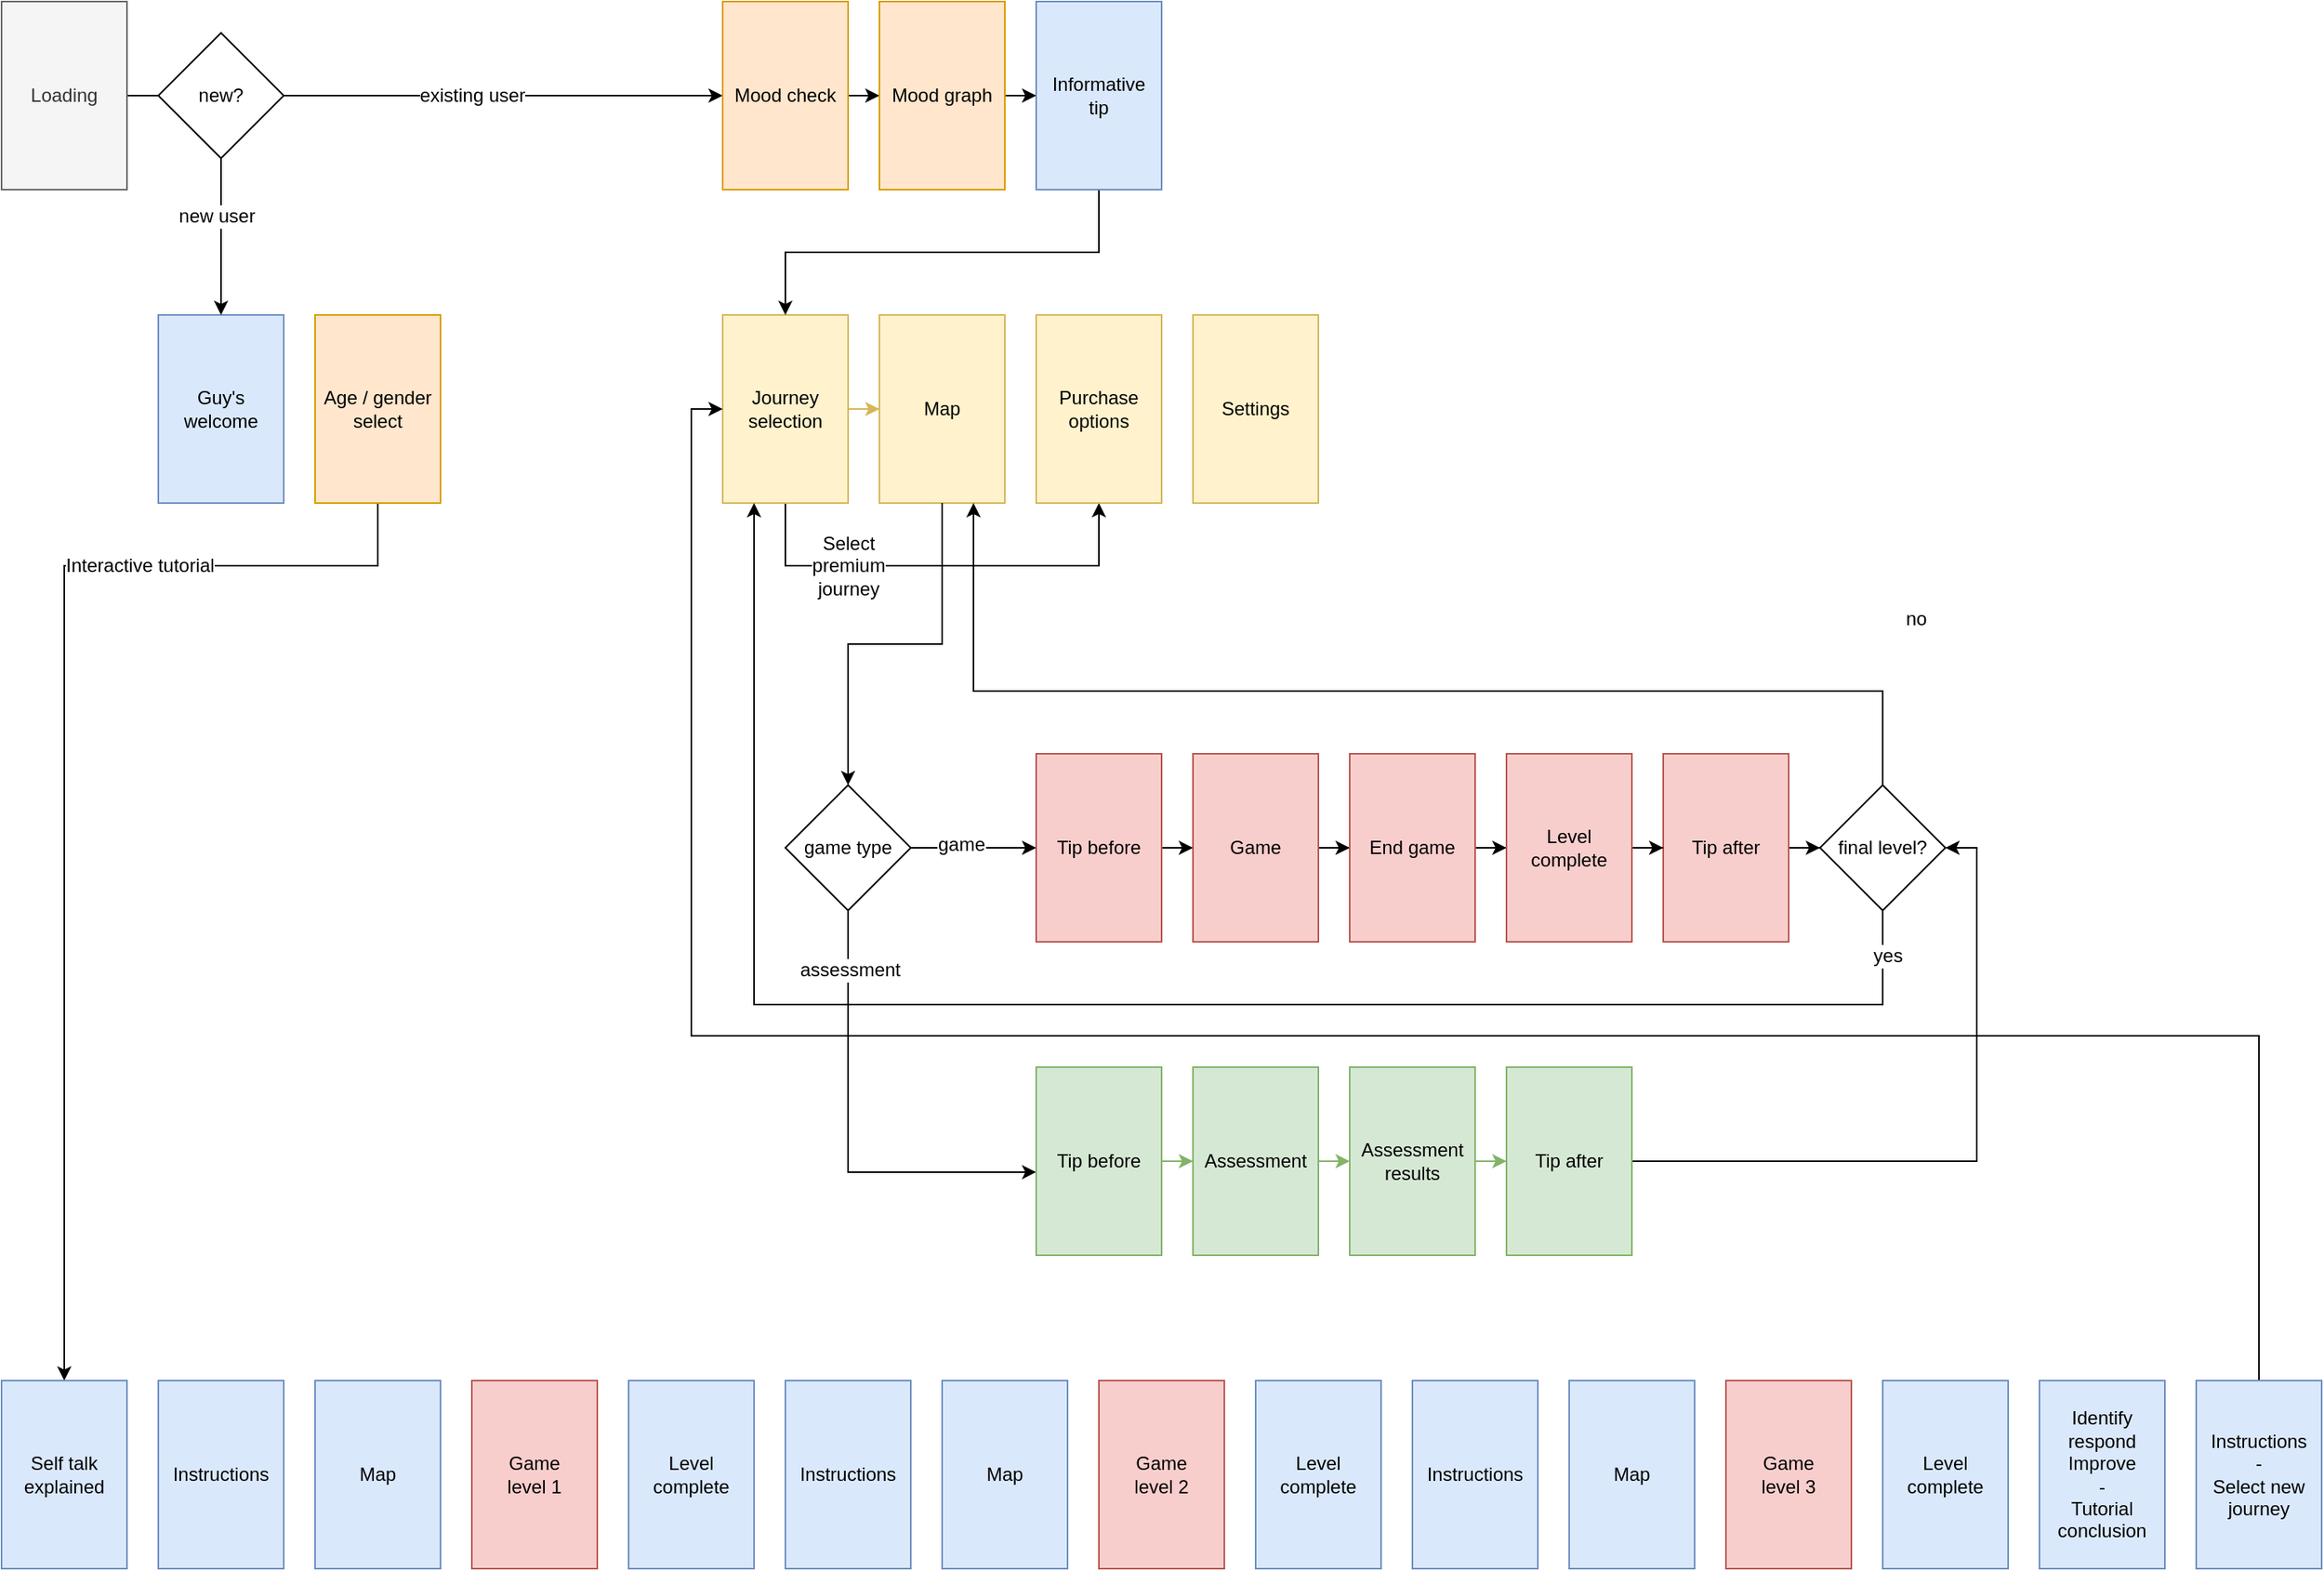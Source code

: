 <mxfile version="12.4.9" type="github">
  <diagram name="Page-1" id="74e2e168-ea6b-b213-b513-2b3c1d86103e">
    <mxGraphModel dx="2066" dy="1163" grid="1" gridSize="10" guides="1" tooltips="1" connect="1" arrows="1" fold="1" page="1" pageScale="1" pageWidth="1654" pageHeight="1169" background="#ffffff" math="0" shadow="0">
      <root>
        <mxCell id="0"/>
        <mxCell id="1" parent="0"/>
        <mxCell id="Qyx0SZewzcz1UNBTPxcF-4" value="&lt;span style=&quot;white-space: normal&quot;&gt;Guy&#39;s welcome&lt;/span&gt;" style="rounded=0;whiteSpace=wrap;html=1;fillColor=#dae8fc;strokeColor=#6c8ebf;" parent="1" vertex="1">
          <mxGeometry x="160" y="280" width="80" height="120" as="geometry"/>
        </mxCell>
        <mxCell id="Pnx3SqwYo2MF1gQzbyXF-21" style="edgeStyle=orthogonalEdgeStyle;rounded=0;orthogonalLoop=1;jettySize=auto;html=1;entryX=0.5;entryY=0;entryDx=0;entryDy=0;" edge="1" parent="1" source="Qyx0SZewzcz1UNBTPxcF-6" target="Qyx0SZewzcz1UNBTPxcF-12">
          <mxGeometry relative="1" as="geometry">
            <Array as="points">
              <mxPoint x="300" y="440"/>
              <mxPoint x="100" y="440"/>
            </Array>
          </mxGeometry>
        </mxCell>
        <mxCell id="Pnx3SqwYo2MF1gQzbyXF-22" value="Interactive tutorial" style="text;html=1;align=center;verticalAlign=middle;resizable=0;points=[];labelBackgroundColor=#ffffff;" vertex="1" connectable="0" parent="Pnx3SqwYo2MF1gQzbyXF-21">
          <mxGeometry x="-0.493" relative="1" as="geometry">
            <mxPoint as="offset"/>
          </mxGeometry>
        </mxCell>
        <mxCell id="Qyx0SZewzcz1UNBTPxcF-6" value="&lt;span style=&quot;white-space: normal&quot;&gt;Age / gender select&lt;/span&gt;" style="rounded=0;whiteSpace=wrap;html=1;fillColor=#ffe6cc;strokeColor=#d79b00;" parent="1" vertex="1">
          <mxGeometry x="260" y="280" width="80" height="120" as="geometry"/>
        </mxCell>
        <mxCell id="Qyx0SZewzcz1UNBTPxcF-7" value="&lt;span style=&quot;white-space: normal&quot;&gt;Instructions&lt;/span&gt;" style="rounded=0;whiteSpace=wrap;html=1;fillColor=#dae8fc;strokeColor=#6c8ebf;" parent="1" vertex="1">
          <mxGeometry x="160" y="960" width="80" height="120" as="geometry"/>
        </mxCell>
        <mxCell id="Pnx3SqwYo2MF1gQzbyXF-23" value="" style="edgeStyle=orthogonalEdgeStyle;rounded=0;orthogonalLoop=1;jettySize=auto;html=1;fillColor=#fff2cc;strokeColor=#d6b656;" edge="1" parent="1" source="Qyx0SZewzcz1UNBTPxcF-8" target="Qyx0SZewzcz1UNBTPxcF-9">
          <mxGeometry relative="1" as="geometry"/>
        </mxCell>
        <mxCell id="Pnx3SqwYo2MF1gQzbyXF-26" style="edgeStyle=orthogonalEdgeStyle;rounded=0;orthogonalLoop=1;jettySize=auto;html=1;entryX=0.5;entryY=1;entryDx=0;entryDy=0;" edge="1" parent="1" source="Qyx0SZewzcz1UNBTPxcF-8" target="Qyx0SZewzcz1UNBTPxcF-10">
          <mxGeometry relative="1" as="geometry">
            <Array as="points">
              <mxPoint x="560" y="440"/>
              <mxPoint x="760" y="440"/>
            </Array>
          </mxGeometry>
        </mxCell>
        <mxCell id="Pnx3SqwYo2MF1gQzbyXF-27" value="Select&lt;br&gt;premium&lt;br&gt;journey" style="text;html=1;align=center;verticalAlign=middle;resizable=0;points=[];labelBackgroundColor=#ffffff;" vertex="1" connectable="0" parent="Pnx3SqwYo2MF1gQzbyXF-26">
          <mxGeometry x="-0.414" relative="1" as="geometry">
            <mxPoint x="-2" as="offset"/>
          </mxGeometry>
        </mxCell>
        <mxCell id="Qyx0SZewzcz1UNBTPxcF-8" value="&lt;span style=&quot;white-space: normal&quot;&gt;Journey selection&lt;/span&gt;" style="rounded=0;whiteSpace=wrap;html=1;fillColor=#fff2cc;strokeColor=#d6b656;" parent="1" vertex="1">
          <mxGeometry x="520" y="280" width="80" height="120" as="geometry"/>
        </mxCell>
        <mxCell id="Pnx3SqwYo2MF1gQzbyXF-46" style="edgeStyle=orthogonalEdgeStyle;rounded=0;orthogonalLoop=1;jettySize=auto;html=1;entryX=0;entryY=0.558;entryDx=0;entryDy=0;entryPerimeter=0;" edge="1" parent="1" source="Pnx3SqwYo2MF1gQzbyXF-48" target="Pnx3SqwYo2MF1gQzbyXF-38">
          <mxGeometry relative="1" as="geometry">
            <mxPoint x="660" y="830" as="targetPoint"/>
            <Array as="points">
              <mxPoint x="600" y="827"/>
            </Array>
          </mxGeometry>
        </mxCell>
        <mxCell id="Pnx3SqwYo2MF1gQzbyXF-52" value="assessment" style="text;html=1;align=center;verticalAlign=middle;resizable=0;points=[];labelBackgroundColor=#ffffff;" vertex="1" connectable="0" parent="Pnx3SqwYo2MF1gQzbyXF-46">
          <mxGeometry x="-0.735" y="1" relative="1" as="geometry">
            <mxPoint as="offset"/>
          </mxGeometry>
        </mxCell>
        <mxCell id="Qyx0SZewzcz1UNBTPxcF-9" value="Map" style="rounded=0;whiteSpace=wrap;html=1;fillColor=#fff2cc;strokeColor=#d6b656;" parent="1" vertex="1">
          <mxGeometry x="620" y="280" width="80" height="120" as="geometry"/>
        </mxCell>
        <mxCell id="Qyx0SZewzcz1UNBTPxcF-10" value="Purchase options" style="rounded=0;whiteSpace=wrap;html=1;fillColor=#fff2cc;strokeColor=#d6b656;" parent="1" vertex="1">
          <mxGeometry x="720" y="280" width="80" height="120" as="geometry"/>
        </mxCell>
        <mxCell id="Qyx0SZewzcz1UNBTPxcF-11" value="Settings" style="rounded=0;whiteSpace=wrap;html=1;fillColor=#fff2cc;strokeColor=#d6b656;" parent="1" vertex="1">
          <mxGeometry x="820" y="280" width="80" height="120" as="geometry"/>
        </mxCell>
        <mxCell id="Qyx0SZewzcz1UNBTPxcF-12" value="Self talk explained" style="rounded=0;whiteSpace=wrap;html=1;fillColor=#dae8fc;strokeColor=#6c8ebf;" parent="1" vertex="1">
          <mxGeometry x="60" y="960" width="80" height="120" as="geometry"/>
        </mxCell>
        <mxCell id="Pnx3SqwYo2MF1gQzbyXF-31" value="" style="edgeStyle=orthogonalEdgeStyle;rounded=0;orthogonalLoop=1;jettySize=auto;html=1;" edge="1" parent="1" source="Qyx0SZewzcz1UNBTPxcF-13" target="Qyx0SZewzcz1UNBTPxcF-14">
          <mxGeometry relative="1" as="geometry"/>
        </mxCell>
        <mxCell id="Qyx0SZewzcz1UNBTPxcF-13" value="Tip before" style="rounded=0;whiteSpace=wrap;html=1;fillColor=#f8cecc;strokeColor=#b85450;" parent="1" vertex="1">
          <mxGeometry x="720" y="560" width="80" height="120" as="geometry"/>
        </mxCell>
        <mxCell id="Pnx3SqwYo2MF1gQzbyXF-32" value="" style="edgeStyle=orthogonalEdgeStyle;rounded=0;orthogonalLoop=1;jettySize=auto;html=1;" edge="1" parent="1" source="Qyx0SZewzcz1UNBTPxcF-14" target="Qyx0SZewzcz1UNBTPxcF-15">
          <mxGeometry relative="1" as="geometry"/>
        </mxCell>
        <mxCell id="Qyx0SZewzcz1UNBTPxcF-14" value="Game" style="rounded=0;whiteSpace=wrap;html=1;fillColor=#f8cecc;strokeColor=#b85450;" parent="1" vertex="1">
          <mxGeometry x="820" y="560" width="80" height="120" as="geometry"/>
        </mxCell>
        <mxCell id="Pnx3SqwYo2MF1gQzbyXF-33" value="" style="edgeStyle=orthogonalEdgeStyle;rounded=0;orthogonalLoop=1;jettySize=auto;html=1;" edge="1" parent="1" source="Qyx0SZewzcz1UNBTPxcF-15" target="Pnx3SqwYo2MF1gQzbyXF-30">
          <mxGeometry relative="1" as="geometry"/>
        </mxCell>
        <mxCell id="Qyx0SZewzcz1UNBTPxcF-15" value="End game" style="rounded=0;whiteSpace=wrap;html=1;fillColor=#f8cecc;strokeColor=#b85450;" parent="1" vertex="1">
          <mxGeometry x="920" y="560" width="80" height="120" as="geometry"/>
        </mxCell>
        <mxCell id="Qyx0SZewzcz1UNBTPxcF-20" style="edgeStyle=orthogonalEdgeStyle;rounded=0;orthogonalLoop=1;jettySize=auto;html=1;exitX=0.5;exitY=1;exitDx=0;exitDy=0;" parent="1" source="Pnx3SqwYo2MF1gQzbyXF-54" edge="1">
          <mxGeometry relative="1" as="geometry">
            <Array as="points">
              <mxPoint x="1260" y="720"/>
              <mxPoint x="540" y="720"/>
            </Array>
            <mxPoint x="540" y="400" as="targetPoint"/>
          </mxGeometry>
        </mxCell>
        <mxCell id="Pnx3SqwYo2MF1gQzbyXF-35" value="yes" style="text;html=1;align=center;verticalAlign=middle;resizable=0;points=[];labelBackgroundColor=#ffffff;" vertex="1" connectable="0" parent="Qyx0SZewzcz1UNBTPxcF-20">
          <mxGeometry x="-0.948" y="3" relative="1" as="geometry">
            <mxPoint as="offset"/>
          </mxGeometry>
        </mxCell>
        <mxCell id="Qyx0SZewzcz1UNBTPxcF-22" style="edgeStyle=orthogonalEdgeStyle;rounded=0;orthogonalLoop=1;jettySize=auto;html=1;entryX=0.75;entryY=1;entryDx=0;entryDy=0;exitX=0.5;exitY=0;exitDx=0;exitDy=0;" parent="1" source="Pnx3SqwYo2MF1gQzbyXF-54" target="Qyx0SZewzcz1UNBTPxcF-9" edge="1">
          <mxGeometry relative="1" as="geometry">
            <Array as="points">
              <mxPoint x="1260" y="520"/>
              <mxPoint x="680" y="520"/>
            </Array>
          </mxGeometry>
        </mxCell>
        <mxCell id="Pnx3SqwYo2MF1gQzbyXF-36" value="no" style="text;html=1;align=center;verticalAlign=middle;resizable=0;points=[];labelBackgroundColor=#ffffff;" vertex="1" connectable="0" parent="Qyx0SZewzcz1UNBTPxcF-22">
          <mxGeometry x="-0.907" y="-1" relative="1" as="geometry">
            <mxPoint x="20" y="-71" as="offset"/>
          </mxGeometry>
        </mxCell>
        <mxCell id="Pnx3SqwYo2MF1gQzbyXF-56" value="" style="edgeStyle=orthogonalEdgeStyle;rounded=0;orthogonalLoop=1;jettySize=auto;html=1;" edge="1" parent="1" source="Qyx0SZewzcz1UNBTPxcF-18" target="Pnx3SqwYo2MF1gQzbyXF-54">
          <mxGeometry relative="1" as="geometry"/>
        </mxCell>
        <mxCell id="Qyx0SZewzcz1UNBTPxcF-18" value="Tip after" style="rounded=0;whiteSpace=wrap;html=1;fillColor=#f8cecc;strokeColor=#b85450;" parent="1" vertex="1">
          <mxGeometry x="1120" y="560" width="80" height="120" as="geometry"/>
        </mxCell>
        <mxCell id="Qyx0SZewzcz1UNBTPxcF-24" style="edgeStyle=orthogonalEdgeStyle;rounded=0;orthogonalLoop=1;jettySize=auto;html=1;entryX=0.5;entryY=0;entryDx=0;entryDy=0;exitX=0.5;exitY=1;exitDx=0;exitDy=0;" parent="1" source="Pnx3SqwYo2MF1gQzbyXF-53" target="Qyx0SZewzcz1UNBTPxcF-4" edge="1">
          <mxGeometry relative="1" as="geometry">
            <Array as="points">
              <mxPoint x="200" y="250"/>
              <mxPoint x="200" y="250"/>
            </Array>
          </mxGeometry>
        </mxCell>
        <mxCell id="Pnx3SqwYo2MF1gQzbyXF-1" value="new user" style="text;html=1;align=center;verticalAlign=middle;resizable=0;points=[];labelBackgroundColor=#ffffff;" vertex="1" connectable="0" parent="Qyx0SZewzcz1UNBTPxcF-24">
          <mxGeometry x="-0.27" y="-3" relative="1" as="geometry">
            <mxPoint as="offset"/>
          </mxGeometry>
        </mxCell>
        <mxCell id="Pnx3SqwYo2MF1gQzbyXF-2" style="edgeStyle=orthogonalEdgeStyle;rounded=0;orthogonalLoop=1;jettySize=auto;html=1;entryX=0;entryY=0.5;entryDx=0;entryDy=0;" edge="1" parent="1" source="Qyx0SZewzcz1UNBTPxcF-23" target="Pnx3SqwYo2MF1gQzbyXF-4">
          <mxGeometry relative="1" as="geometry">
            <mxPoint x="510" y="210" as="targetPoint"/>
            <Array as="points"/>
          </mxGeometry>
        </mxCell>
        <mxCell id="Pnx3SqwYo2MF1gQzbyXF-3" value="existing user" style="text;html=1;align=center;verticalAlign=middle;resizable=0;points=[];labelBackgroundColor=#ffffff;" vertex="1" connectable="0" parent="Pnx3SqwYo2MF1gQzbyXF-2">
          <mxGeometry x="-0.354" relative="1" as="geometry">
            <mxPoint x="97" as="offset"/>
          </mxGeometry>
        </mxCell>
        <mxCell id="Qyx0SZewzcz1UNBTPxcF-23" value="&lt;span style=&quot;white-space: normal&quot;&gt;Loading&lt;/span&gt;" style="rounded=0;whiteSpace=wrap;html=1;fillColor=#f5f5f5;strokeColor=#666666;fontColor=#333333;" parent="1" vertex="1">
          <mxGeometry x="60" y="80" width="80" height="120" as="geometry"/>
        </mxCell>
        <mxCell id="Pnx3SqwYo2MF1gQzbyXF-24" value="" style="edgeStyle=orthogonalEdgeStyle;rounded=0;orthogonalLoop=1;jettySize=auto;html=1;" edge="1" parent="1" source="Pnx3SqwYo2MF1gQzbyXF-4" target="Pnx3SqwYo2MF1gQzbyXF-6">
          <mxGeometry relative="1" as="geometry"/>
        </mxCell>
        <mxCell id="Pnx3SqwYo2MF1gQzbyXF-4" value="&lt;span style=&quot;white-space: normal&quot;&gt;Mood check&lt;/span&gt;" style="rounded=0;whiteSpace=wrap;html=1;fillColor=#ffe6cc;strokeColor=#d79b00;" vertex="1" parent="1">
          <mxGeometry x="520" y="80" width="80" height="120" as="geometry"/>
        </mxCell>
        <mxCell id="Pnx3SqwYo2MF1gQzbyXF-25" style="edgeStyle=orthogonalEdgeStyle;rounded=0;orthogonalLoop=1;jettySize=auto;html=1;entryX=0.5;entryY=0;entryDx=0;entryDy=0;" edge="1" parent="1" source="Pnx3SqwYo2MF1gQzbyXF-6" target="Qyx0SZewzcz1UNBTPxcF-8">
          <mxGeometry relative="1" as="geometry">
            <Array as="points">
              <mxPoint x="760" y="140"/>
              <mxPoint x="760" y="240"/>
              <mxPoint x="560" y="240"/>
            </Array>
          </mxGeometry>
        </mxCell>
        <mxCell id="Pnx3SqwYo2MF1gQzbyXF-29" value="" style="edgeStyle=orthogonalEdgeStyle;rounded=0;orthogonalLoop=1;jettySize=auto;html=1;" edge="1" parent="1" source="Pnx3SqwYo2MF1gQzbyXF-6" target="Pnx3SqwYo2MF1gQzbyXF-28">
          <mxGeometry relative="1" as="geometry"/>
        </mxCell>
        <mxCell id="Pnx3SqwYo2MF1gQzbyXF-6" value="&lt;span style=&quot;white-space: normal&quot;&gt;Mood graph&lt;/span&gt;" style="rounded=0;whiteSpace=wrap;html=1;fillColor=#ffe6cc;strokeColor=#d79b00;" vertex="1" parent="1">
          <mxGeometry x="620" y="80" width="80" height="120" as="geometry"/>
        </mxCell>
        <mxCell id="Pnx3SqwYo2MF1gQzbyXF-7" value="&lt;span style=&quot;white-space: normal&quot;&gt;Map&lt;/span&gt;" style="rounded=0;whiteSpace=wrap;html=1;fillColor=#dae8fc;strokeColor=#6c8ebf;" vertex="1" parent="1">
          <mxGeometry x="260" y="960" width="80" height="120" as="geometry"/>
        </mxCell>
        <mxCell id="Pnx3SqwYo2MF1gQzbyXF-8" value="&lt;span style=&quot;white-space: normal&quot;&gt;Game&lt;br&gt;level 1&lt;br&gt;&lt;/span&gt;" style="rounded=0;whiteSpace=wrap;html=1;fillColor=#f8cecc;strokeColor=#b85450;" vertex="1" parent="1">
          <mxGeometry x="360" y="960" width="80" height="120" as="geometry"/>
        </mxCell>
        <mxCell id="Pnx3SqwYo2MF1gQzbyXF-9" value="&lt;span style=&quot;white-space: normal&quot;&gt;Level complete&lt;br&gt;&lt;/span&gt;" style="rounded=0;whiteSpace=wrap;html=1;fillColor=#dae8fc;strokeColor=#6c8ebf;" vertex="1" parent="1">
          <mxGeometry x="460" y="960" width="80" height="120" as="geometry"/>
        </mxCell>
        <mxCell id="Pnx3SqwYo2MF1gQzbyXF-10" value="&lt;span style=&quot;white-space: normal&quot;&gt;Instructions&lt;/span&gt;" style="rounded=0;whiteSpace=wrap;html=1;fillColor=#dae8fc;strokeColor=#6c8ebf;" vertex="1" parent="1">
          <mxGeometry x="560" y="960" width="80" height="120" as="geometry"/>
        </mxCell>
        <mxCell id="Pnx3SqwYo2MF1gQzbyXF-11" value="&lt;span style=&quot;white-space: normal&quot;&gt;Map&lt;/span&gt;" style="rounded=0;whiteSpace=wrap;html=1;fillColor=#dae8fc;strokeColor=#6c8ebf;" vertex="1" parent="1">
          <mxGeometry x="660" y="960" width="80" height="120" as="geometry"/>
        </mxCell>
        <mxCell id="Pnx3SqwYo2MF1gQzbyXF-12" value="&lt;span style=&quot;white-space: normal&quot;&gt;Game&lt;br&gt;level 2&lt;br&gt;&lt;/span&gt;" style="rounded=0;whiteSpace=wrap;html=1;fillColor=#f8cecc;strokeColor=#b85450;" vertex="1" parent="1">
          <mxGeometry x="760" y="960" width="80" height="120" as="geometry"/>
        </mxCell>
        <mxCell id="Pnx3SqwYo2MF1gQzbyXF-13" value="&lt;span style=&quot;white-space: normal&quot;&gt;Level complete&lt;br&gt;&lt;/span&gt;" style="rounded=0;whiteSpace=wrap;html=1;fillColor=#dae8fc;strokeColor=#6c8ebf;" vertex="1" parent="1">
          <mxGeometry x="860" y="960" width="80" height="120" as="geometry"/>
        </mxCell>
        <mxCell id="Pnx3SqwYo2MF1gQzbyXF-14" value="&lt;span style=&quot;white-space: normal&quot;&gt;Instructions&lt;/span&gt;" style="rounded=0;whiteSpace=wrap;html=1;fillColor=#dae8fc;strokeColor=#6c8ebf;" vertex="1" parent="1">
          <mxGeometry x="960" y="960" width="80" height="120" as="geometry"/>
        </mxCell>
        <mxCell id="Pnx3SqwYo2MF1gQzbyXF-15" value="&lt;span style=&quot;white-space: normal&quot;&gt;Map&lt;/span&gt;" style="rounded=0;whiteSpace=wrap;html=1;fillColor=#dae8fc;strokeColor=#6c8ebf;" vertex="1" parent="1">
          <mxGeometry x="1060" y="960" width="80" height="120" as="geometry"/>
        </mxCell>
        <mxCell id="Pnx3SqwYo2MF1gQzbyXF-16" value="&lt;span style=&quot;white-space: normal&quot;&gt;Game&lt;br&gt;level 3&lt;br&gt;&lt;/span&gt;" style="rounded=0;whiteSpace=wrap;html=1;fillColor=#f8cecc;strokeColor=#b85450;" vertex="1" parent="1">
          <mxGeometry x="1160" y="960" width="80" height="120" as="geometry"/>
        </mxCell>
        <mxCell id="Pnx3SqwYo2MF1gQzbyXF-17" value="&lt;span style=&quot;white-space: normal&quot;&gt;Level complete&lt;br&gt;&lt;/span&gt;" style="rounded=0;whiteSpace=wrap;html=1;fillColor=#dae8fc;strokeColor=#6c8ebf;" vertex="1" parent="1">
          <mxGeometry x="1260" y="960" width="80" height="120" as="geometry"/>
        </mxCell>
        <mxCell id="Pnx3SqwYo2MF1gQzbyXF-18" value="&lt;span style=&quot;white-space: normal&quot;&gt;Identify&lt;br&gt;respond&lt;br&gt;Improve&lt;br&gt;-&lt;br&gt;Tutorial conclusion&lt;br&gt;&lt;/span&gt;" style="rounded=0;whiteSpace=wrap;html=1;fillColor=#dae8fc;strokeColor=#6c8ebf;" vertex="1" parent="1">
          <mxGeometry x="1360" y="960" width="80" height="120" as="geometry"/>
        </mxCell>
        <mxCell id="Pnx3SqwYo2MF1gQzbyXF-20" style="edgeStyle=orthogonalEdgeStyle;rounded=0;orthogonalLoop=1;jettySize=auto;html=1;entryX=0;entryY=0.5;entryDx=0;entryDy=0;" edge="1" parent="1" source="Pnx3SqwYo2MF1gQzbyXF-19" target="Qyx0SZewzcz1UNBTPxcF-8">
          <mxGeometry relative="1" as="geometry">
            <Array as="points">
              <mxPoint x="1500" y="740"/>
              <mxPoint x="500" y="740"/>
              <mxPoint x="500" y="340"/>
            </Array>
          </mxGeometry>
        </mxCell>
        <mxCell id="Pnx3SqwYo2MF1gQzbyXF-19" value="&lt;span style=&quot;white-space: normal&quot;&gt;Instructions&lt;br&gt;-&lt;br&gt;Select new journey&lt;br&gt;&lt;/span&gt;" style="rounded=0;whiteSpace=wrap;html=1;fillColor=#dae8fc;strokeColor=#6c8ebf;" vertex="1" parent="1">
          <mxGeometry x="1460" y="960" width="80" height="120" as="geometry"/>
        </mxCell>
        <mxCell id="Pnx3SqwYo2MF1gQzbyXF-28" value="&lt;span style=&quot;white-space: normal&quot;&gt;Informative&lt;br&gt;tip&lt;/span&gt;" style="rounded=0;whiteSpace=wrap;html=1;fillColor=#dae8fc;strokeColor=#6c8ebf;" vertex="1" parent="1">
          <mxGeometry x="720" y="80" width="80" height="120" as="geometry"/>
        </mxCell>
        <mxCell id="Pnx3SqwYo2MF1gQzbyXF-34" value="" style="edgeStyle=orthogonalEdgeStyle;rounded=0;orthogonalLoop=1;jettySize=auto;html=1;" edge="1" parent="1" source="Pnx3SqwYo2MF1gQzbyXF-30" target="Qyx0SZewzcz1UNBTPxcF-18">
          <mxGeometry relative="1" as="geometry"/>
        </mxCell>
        <mxCell id="Pnx3SqwYo2MF1gQzbyXF-30" value="Level complete" style="rounded=0;whiteSpace=wrap;html=1;fillColor=#f8cecc;strokeColor=#b85450;" vertex="1" parent="1">
          <mxGeometry x="1020" y="560" width="80" height="120" as="geometry"/>
        </mxCell>
        <mxCell id="Pnx3SqwYo2MF1gQzbyXF-37" value="" style="edgeStyle=orthogonalEdgeStyle;rounded=0;orthogonalLoop=1;jettySize=auto;html=1;fillColor=#d5e8d4;strokeColor=#82b366;" edge="1" source="Pnx3SqwYo2MF1gQzbyXF-38" target="Pnx3SqwYo2MF1gQzbyXF-40" parent="1">
          <mxGeometry relative="1" as="geometry"/>
        </mxCell>
        <mxCell id="Pnx3SqwYo2MF1gQzbyXF-38" value="Tip before" style="rounded=0;whiteSpace=wrap;html=1;fillColor=#d5e8d4;strokeColor=#82b366;" vertex="1" parent="1">
          <mxGeometry x="720" y="760" width="80" height="120" as="geometry"/>
        </mxCell>
        <mxCell id="Pnx3SqwYo2MF1gQzbyXF-39" value="" style="edgeStyle=orthogonalEdgeStyle;rounded=0;orthogonalLoop=1;jettySize=auto;html=1;fillColor=#d5e8d4;strokeColor=#82b366;" edge="1" source="Pnx3SqwYo2MF1gQzbyXF-40" parent="1">
          <mxGeometry relative="1" as="geometry">
            <mxPoint x="920" y="820" as="targetPoint"/>
          </mxGeometry>
        </mxCell>
        <mxCell id="Pnx3SqwYo2MF1gQzbyXF-40" value="Assessment" style="rounded=0;whiteSpace=wrap;html=1;fillColor=#d5e8d4;strokeColor=#82b366;" vertex="1" parent="1">
          <mxGeometry x="820" y="760" width="80" height="120" as="geometry"/>
        </mxCell>
        <mxCell id="Pnx3SqwYo2MF1gQzbyXF-55" style="edgeStyle=orthogonalEdgeStyle;rounded=0;orthogonalLoop=1;jettySize=auto;html=1;entryX=1;entryY=0.5;entryDx=0;entryDy=0;" edge="1" parent="1" source="Pnx3SqwYo2MF1gQzbyXF-43" target="Pnx3SqwYo2MF1gQzbyXF-54">
          <mxGeometry relative="1" as="geometry"/>
        </mxCell>
        <mxCell id="Pnx3SqwYo2MF1gQzbyXF-43" value="Tip after" style="rounded=0;whiteSpace=wrap;html=1;fillColor=#d5e8d4;strokeColor=#82b366;" vertex="1" parent="1">
          <mxGeometry x="1020" y="760" width="80" height="120" as="geometry"/>
        </mxCell>
        <mxCell id="Pnx3SqwYo2MF1gQzbyXF-44" value="" style="edgeStyle=orthogonalEdgeStyle;rounded=0;orthogonalLoop=1;jettySize=auto;html=1;fillColor=#d5e8d4;strokeColor=#82b366;" edge="1" source="Pnx3SqwYo2MF1gQzbyXF-45" target="Pnx3SqwYo2MF1gQzbyXF-43" parent="1">
          <mxGeometry relative="1" as="geometry"/>
        </mxCell>
        <mxCell id="Pnx3SqwYo2MF1gQzbyXF-45" value="Assessment results" style="rounded=0;whiteSpace=wrap;html=1;fillColor=#d5e8d4;strokeColor=#82b366;" vertex="1" parent="1">
          <mxGeometry x="920" y="760" width="80" height="120" as="geometry"/>
        </mxCell>
        <mxCell id="Pnx3SqwYo2MF1gQzbyXF-50" value="" style="edgeStyle=orthogonalEdgeStyle;rounded=0;orthogonalLoop=1;jettySize=auto;html=1;" edge="1" parent="1" source="Pnx3SqwYo2MF1gQzbyXF-48" target="Qyx0SZewzcz1UNBTPxcF-13">
          <mxGeometry relative="1" as="geometry"/>
        </mxCell>
        <mxCell id="Pnx3SqwYo2MF1gQzbyXF-51" value="game" style="text;html=1;align=center;verticalAlign=middle;resizable=0;points=[];labelBackgroundColor=#ffffff;" vertex="1" connectable="0" parent="Pnx3SqwYo2MF1gQzbyXF-50">
          <mxGeometry x="-0.2" y="-1" relative="1" as="geometry">
            <mxPoint y="-3" as="offset"/>
          </mxGeometry>
        </mxCell>
        <mxCell id="Pnx3SqwYo2MF1gQzbyXF-48" value="game type" style="rhombus;whiteSpace=wrap;html=1;" vertex="1" parent="1">
          <mxGeometry x="560" y="580" width="80" height="80" as="geometry"/>
        </mxCell>
        <mxCell id="Pnx3SqwYo2MF1gQzbyXF-49" style="edgeStyle=orthogonalEdgeStyle;rounded=0;orthogonalLoop=1;jettySize=auto;html=1;" edge="1" parent="1" source="Qyx0SZewzcz1UNBTPxcF-9" target="Pnx3SqwYo2MF1gQzbyXF-48">
          <mxGeometry relative="1" as="geometry">
            <mxPoint x="660" y="540" as="targetPoint"/>
            <mxPoint x="660" y="400" as="sourcePoint"/>
            <Array as="points"/>
          </mxGeometry>
        </mxCell>
        <mxCell id="Pnx3SqwYo2MF1gQzbyXF-53" value="new?" style="rhombus;whiteSpace=wrap;html=1;" vertex="1" parent="1">
          <mxGeometry x="160" y="100" width="80" height="80" as="geometry"/>
        </mxCell>
        <mxCell id="Pnx3SqwYo2MF1gQzbyXF-54" value="final level?" style="rhombus;whiteSpace=wrap;html=1;" vertex="1" parent="1">
          <mxGeometry x="1220" y="580" width="80" height="80" as="geometry"/>
        </mxCell>
      </root>
    </mxGraphModel>
  </diagram>
</mxfile>
